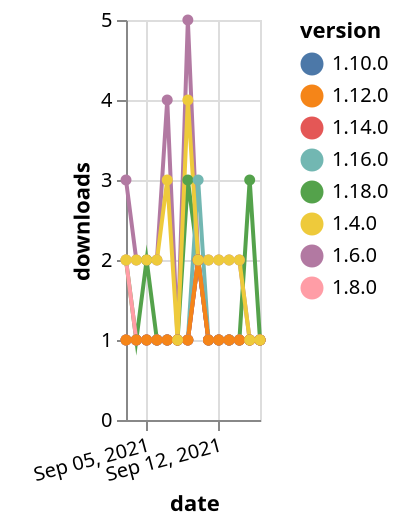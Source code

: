 {"$schema": "https://vega.github.io/schema/vega-lite/v5.json", "description": "A simple bar chart with embedded data.", "data": {"values": [{"date": "2021-09-03", "total": 2462, "delta": 3, "version": "1.6.0"}, {"date": "2021-09-04", "total": 2464, "delta": 2, "version": "1.6.0"}, {"date": "2021-09-05", "total": 2466, "delta": 2, "version": "1.6.0"}, {"date": "2021-09-06", "total": 2468, "delta": 2, "version": "1.6.0"}, {"date": "2021-09-07", "total": 2472, "delta": 4, "version": "1.6.0"}, {"date": "2021-09-08", "total": 2473, "delta": 1, "version": "1.6.0"}, {"date": "2021-09-09", "total": 2478, "delta": 5, "version": "1.6.0"}, {"date": "2021-09-10", "total": 2480, "delta": 2, "version": "1.6.0"}, {"date": "2021-09-11", "total": 2482, "delta": 2, "version": "1.6.0"}, {"date": "2021-09-12", "total": 2484, "delta": 2, "version": "1.6.0"}, {"date": "2021-09-13", "total": 2486, "delta": 2, "version": "1.6.0"}, {"date": "2021-09-14", "total": 2488, "delta": 2, "version": "1.6.0"}, {"date": "2021-09-15", "total": 2489, "delta": 1, "version": "1.6.0"}, {"date": "2021-09-16", "total": 2490, "delta": 1, "version": "1.6.0"}, {"date": "2021-09-03", "total": 128, "delta": 2, "version": "1.18.0"}, {"date": "2021-09-04", "total": 129, "delta": 1, "version": "1.18.0"}, {"date": "2021-09-05", "total": 131, "delta": 2, "version": "1.18.0"}, {"date": "2021-09-06", "total": 132, "delta": 1, "version": "1.18.0"}, {"date": "2021-09-07", "total": 133, "delta": 1, "version": "1.18.0"}, {"date": "2021-09-08", "total": 134, "delta": 1, "version": "1.18.0"}, {"date": "2021-09-09", "total": 137, "delta": 3, "version": "1.18.0"}, {"date": "2021-09-10", "total": 139, "delta": 2, "version": "1.18.0"}, {"date": "2021-09-11", "total": 140, "delta": 1, "version": "1.18.0"}, {"date": "2021-09-12", "total": 141, "delta": 1, "version": "1.18.0"}, {"date": "2021-09-13", "total": 142, "delta": 1, "version": "1.18.0"}, {"date": "2021-09-14", "total": 143, "delta": 1, "version": "1.18.0"}, {"date": "2021-09-15", "total": 146, "delta": 3, "version": "1.18.0"}, {"date": "2021-09-16", "total": 147, "delta": 1, "version": "1.18.0"}, {"date": "2021-09-03", "total": 257, "delta": 2, "version": "1.8.0"}, {"date": "2021-09-04", "total": 258, "delta": 1, "version": "1.8.0"}, {"date": "2021-09-05", "total": 259, "delta": 1, "version": "1.8.0"}, {"date": "2021-09-06", "total": 260, "delta": 1, "version": "1.8.0"}, {"date": "2021-09-07", "total": 261, "delta": 1, "version": "1.8.0"}, {"date": "2021-09-08", "total": 262, "delta": 1, "version": "1.8.0"}, {"date": "2021-09-09", "total": 263, "delta": 1, "version": "1.8.0"}, {"date": "2021-09-10", "total": 265, "delta": 2, "version": "1.8.0"}, {"date": "2021-09-11", "total": 266, "delta": 1, "version": "1.8.0"}, {"date": "2021-09-12", "total": 267, "delta": 1, "version": "1.8.0"}, {"date": "2021-09-13", "total": 268, "delta": 1, "version": "1.8.0"}, {"date": "2021-09-14", "total": 269, "delta": 1, "version": "1.8.0"}, {"date": "2021-09-15", "total": 270, "delta": 1, "version": "1.8.0"}, {"date": "2021-09-16", "total": 271, "delta": 1, "version": "1.8.0"}, {"date": "2021-09-03", "total": 195, "delta": 1, "version": "1.10.0"}, {"date": "2021-09-04", "total": 196, "delta": 1, "version": "1.10.0"}, {"date": "2021-09-05", "total": 197, "delta": 1, "version": "1.10.0"}, {"date": "2021-09-06", "total": 198, "delta": 1, "version": "1.10.0"}, {"date": "2021-09-07", "total": 199, "delta": 1, "version": "1.10.0"}, {"date": "2021-09-08", "total": 200, "delta": 1, "version": "1.10.0"}, {"date": "2021-09-09", "total": 201, "delta": 1, "version": "1.10.0"}, {"date": "2021-09-10", "total": 203, "delta": 2, "version": "1.10.0"}, {"date": "2021-09-11", "total": 204, "delta": 1, "version": "1.10.0"}, {"date": "2021-09-12", "total": 205, "delta": 1, "version": "1.10.0"}, {"date": "2021-09-13", "total": 206, "delta": 1, "version": "1.10.0"}, {"date": "2021-09-14", "total": 207, "delta": 1, "version": "1.10.0"}, {"date": "2021-09-15", "total": 208, "delta": 1, "version": "1.10.0"}, {"date": "2021-09-16", "total": 209, "delta": 1, "version": "1.10.0"}, {"date": "2021-09-03", "total": 202, "delta": 1, "version": "1.16.0"}, {"date": "2021-09-04", "total": 203, "delta": 1, "version": "1.16.0"}, {"date": "2021-09-05", "total": 204, "delta": 1, "version": "1.16.0"}, {"date": "2021-09-06", "total": 205, "delta": 1, "version": "1.16.0"}, {"date": "2021-09-07", "total": 206, "delta": 1, "version": "1.16.0"}, {"date": "2021-09-08", "total": 207, "delta": 1, "version": "1.16.0"}, {"date": "2021-09-09", "total": 208, "delta": 1, "version": "1.16.0"}, {"date": "2021-09-10", "total": 211, "delta": 3, "version": "1.16.0"}, {"date": "2021-09-11", "total": 212, "delta": 1, "version": "1.16.0"}, {"date": "2021-09-12", "total": 213, "delta": 1, "version": "1.16.0"}, {"date": "2021-09-13", "total": 214, "delta": 1, "version": "1.16.0"}, {"date": "2021-09-14", "total": 215, "delta": 1, "version": "1.16.0"}, {"date": "2021-09-15", "total": 216, "delta": 1, "version": "1.16.0"}, {"date": "2021-09-16", "total": 217, "delta": 1, "version": "1.16.0"}, {"date": "2021-09-03", "total": 158, "delta": 1, "version": "1.14.0"}, {"date": "2021-09-04", "total": 159, "delta": 1, "version": "1.14.0"}, {"date": "2021-09-05", "total": 160, "delta": 1, "version": "1.14.0"}, {"date": "2021-09-06", "total": 161, "delta": 1, "version": "1.14.0"}, {"date": "2021-09-07", "total": 162, "delta": 1, "version": "1.14.0"}, {"date": "2021-09-08", "total": 163, "delta": 1, "version": "1.14.0"}, {"date": "2021-09-09", "total": 164, "delta": 1, "version": "1.14.0"}, {"date": "2021-09-10", "total": 166, "delta": 2, "version": "1.14.0"}, {"date": "2021-09-11", "total": 167, "delta": 1, "version": "1.14.0"}, {"date": "2021-09-12", "total": 168, "delta": 1, "version": "1.14.0"}, {"date": "2021-09-13", "total": 169, "delta": 1, "version": "1.14.0"}, {"date": "2021-09-14", "total": 170, "delta": 1, "version": "1.14.0"}, {"date": "2021-09-15", "total": 171, "delta": 1, "version": "1.14.0"}, {"date": "2021-09-16", "total": 172, "delta": 1, "version": "1.14.0"}, {"date": "2021-09-03", "total": 185, "delta": 1, "version": "1.12.0"}, {"date": "2021-09-04", "total": 186, "delta": 1, "version": "1.12.0"}, {"date": "2021-09-05", "total": 187, "delta": 1, "version": "1.12.0"}, {"date": "2021-09-06", "total": 188, "delta": 1, "version": "1.12.0"}, {"date": "2021-09-07", "total": 189, "delta": 1, "version": "1.12.0"}, {"date": "2021-09-08", "total": 190, "delta": 1, "version": "1.12.0"}, {"date": "2021-09-09", "total": 191, "delta": 1, "version": "1.12.0"}, {"date": "2021-09-10", "total": 193, "delta": 2, "version": "1.12.0"}, {"date": "2021-09-11", "total": 194, "delta": 1, "version": "1.12.0"}, {"date": "2021-09-12", "total": 195, "delta": 1, "version": "1.12.0"}, {"date": "2021-09-13", "total": 196, "delta": 1, "version": "1.12.0"}, {"date": "2021-09-14", "total": 197, "delta": 1, "version": "1.12.0"}, {"date": "2021-09-15", "total": 198, "delta": 1, "version": "1.12.0"}, {"date": "2021-09-16", "total": 199, "delta": 1, "version": "1.12.0"}, {"date": "2021-09-03", "total": 2310, "delta": 2, "version": "1.4.0"}, {"date": "2021-09-04", "total": 2312, "delta": 2, "version": "1.4.0"}, {"date": "2021-09-05", "total": 2314, "delta": 2, "version": "1.4.0"}, {"date": "2021-09-06", "total": 2316, "delta": 2, "version": "1.4.0"}, {"date": "2021-09-07", "total": 2319, "delta": 3, "version": "1.4.0"}, {"date": "2021-09-08", "total": 2320, "delta": 1, "version": "1.4.0"}, {"date": "2021-09-09", "total": 2324, "delta": 4, "version": "1.4.0"}, {"date": "2021-09-10", "total": 2326, "delta": 2, "version": "1.4.0"}, {"date": "2021-09-11", "total": 2328, "delta": 2, "version": "1.4.0"}, {"date": "2021-09-12", "total": 2330, "delta": 2, "version": "1.4.0"}, {"date": "2021-09-13", "total": 2332, "delta": 2, "version": "1.4.0"}, {"date": "2021-09-14", "total": 2334, "delta": 2, "version": "1.4.0"}, {"date": "2021-09-15", "total": 2335, "delta": 1, "version": "1.4.0"}, {"date": "2021-09-16", "total": 2336, "delta": 1, "version": "1.4.0"}]}, "width": "container", "mark": {"type": "line", "point": {"filled": true}}, "encoding": {"x": {"field": "date", "type": "temporal", "timeUnit": "yearmonthdate", "title": "date", "axis": {"labelAngle": -15}}, "y": {"field": "delta", "type": "quantitative", "title": "downloads"}, "color": {"field": "version", "type": "nominal"}, "tooltip": {"field": "delta"}}}